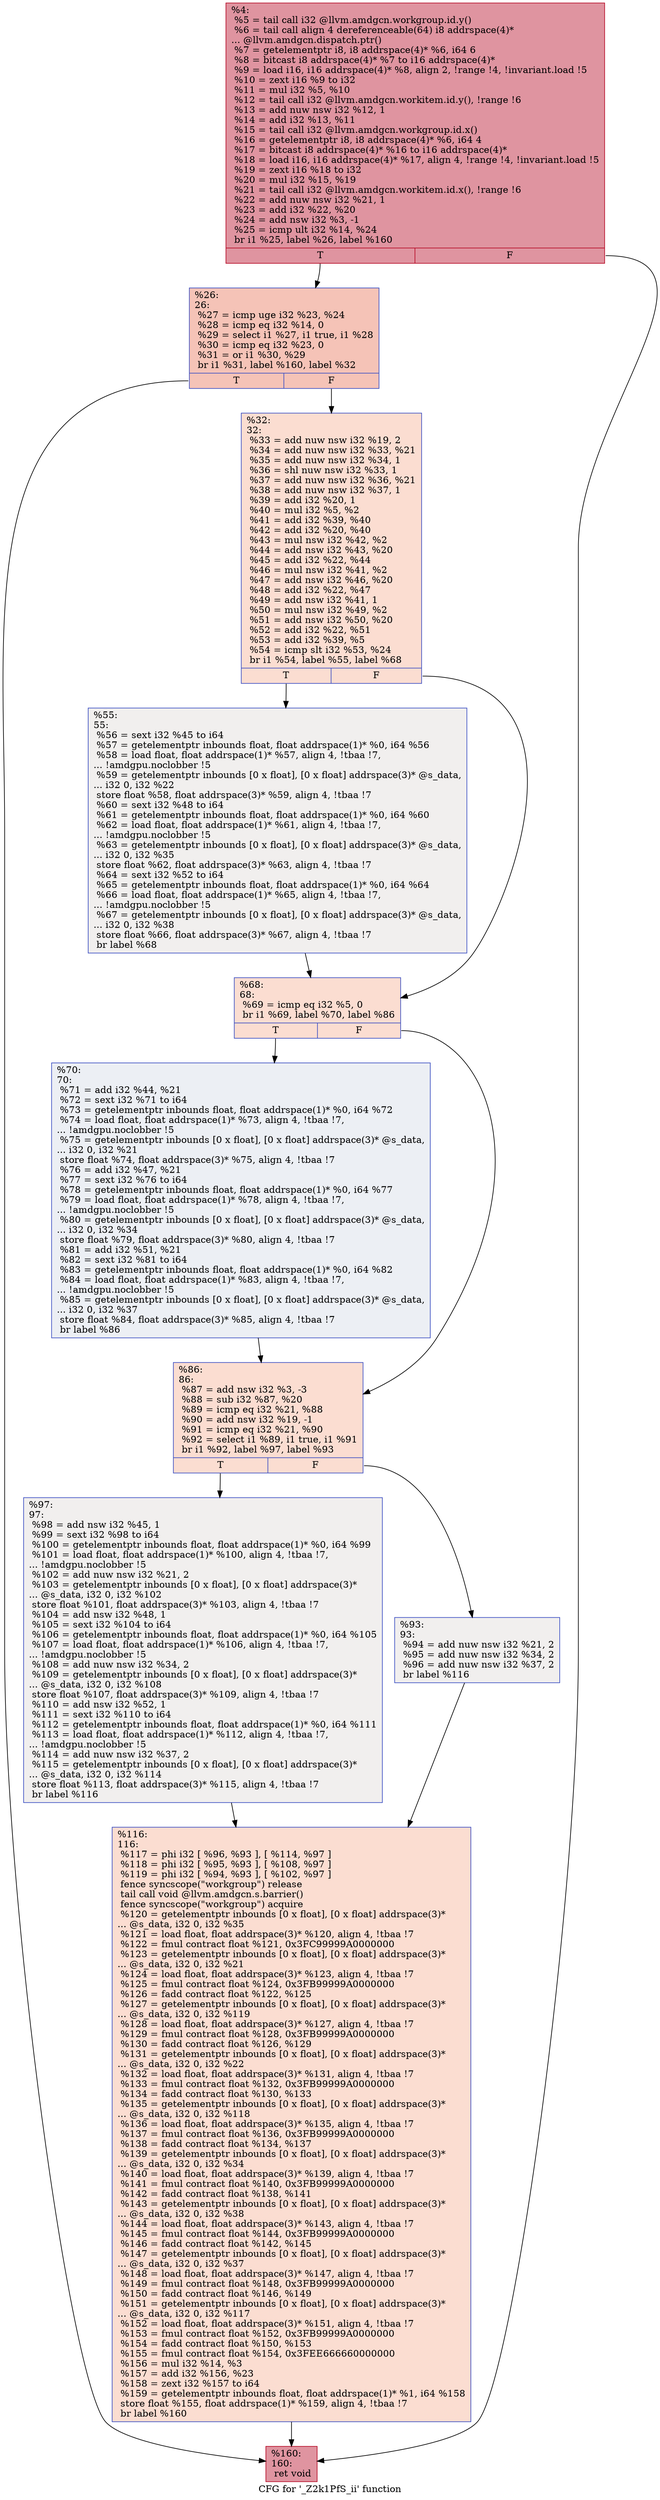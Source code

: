 digraph "CFG for '_Z2k1PfS_ii' function" {
	label="CFG for '_Z2k1PfS_ii' function";

	Node0x4a4c7f0 [shape=record,color="#b70d28ff", style=filled, fillcolor="#b70d2870",label="{%4:\l  %5 = tail call i32 @llvm.amdgcn.workgroup.id.y()\l  %6 = tail call align 4 dereferenceable(64) i8 addrspace(4)*\l... @llvm.amdgcn.dispatch.ptr()\l  %7 = getelementptr i8, i8 addrspace(4)* %6, i64 6\l  %8 = bitcast i8 addrspace(4)* %7 to i16 addrspace(4)*\l  %9 = load i16, i16 addrspace(4)* %8, align 2, !range !4, !invariant.load !5\l  %10 = zext i16 %9 to i32\l  %11 = mul i32 %5, %10\l  %12 = tail call i32 @llvm.amdgcn.workitem.id.y(), !range !6\l  %13 = add nuw nsw i32 %12, 1\l  %14 = add i32 %13, %11\l  %15 = tail call i32 @llvm.amdgcn.workgroup.id.x()\l  %16 = getelementptr i8, i8 addrspace(4)* %6, i64 4\l  %17 = bitcast i8 addrspace(4)* %16 to i16 addrspace(4)*\l  %18 = load i16, i16 addrspace(4)* %17, align 4, !range !4, !invariant.load !5\l  %19 = zext i16 %18 to i32\l  %20 = mul i32 %15, %19\l  %21 = tail call i32 @llvm.amdgcn.workitem.id.x(), !range !6\l  %22 = add nuw nsw i32 %21, 1\l  %23 = add i32 %22, %20\l  %24 = add nsw i32 %3, -1\l  %25 = icmp ult i32 %14, %24\l  br i1 %25, label %26, label %160\l|{<s0>T|<s1>F}}"];
	Node0x4a4c7f0:s0 -> Node0x4a50360;
	Node0x4a4c7f0:s1 -> Node0x4a503f0;
	Node0x4a50360 [shape=record,color="#3d50c3ff", style=filled, fillcolor="#e8765c70",label="{%26:\l26:                                               \l  %27 = icmp uge i32 %23, %24\l  %28 = icmp eq i32 %14, 0\l  %29 = select i1 %27, i1 true, i1 %28\l  %30 = icmp eq i32 %23, 0\l  %31 = or i1 %30, %29\l  br i1 %31, label %160, label %32\l|{<s0>T|<s1>F}}"];
	Node0x4a50360:s0 -> Node0x4a503f0;
	Node0x4a50360:s1 -> Node0x4a50880;
	Node0x4a50880 [shape=record,color="#3d50c3ff", style=filled, fillcolor="#f7b39670",label="{%32:\l32:                                               \l  %33 = add nuw nsw i32 %19, 2\l  %34 = add nuw nsw i32 %33, %21\l  %35 = add nuw nsw i32 %34, 1\l  %36 = shl nuw nsw i32 %33, 1\l  %37 = add nuw nsw i32 %36, %21\l  %38 = add nuw nsw i32 %37, 1\l  %39 = add i32 %20, 1\l  %40 = mul i32 %5, %2\l  %41 = add i32 %39, %40\l  %42 = add i32 %20, %40\l  %43 = mul nsw i32 %42, %2\l  %44 = add nsw i32 %43, %20\l  %45 = add i32 %22, %44\l  %46 = mul nsw i32 %41, %2\l  %47 = add nsw i32 %46, %20\l  %48 = add i32 %22, %47\l  %49 = add nsw i32 %41, 1\l  %50 = mul nsw i32 %49, %2\l  %51 = add nsw i32 %50, %20\l  %52 = add i32 %22, %51\l  %53 = add i32 %39, %5\l  %54 = icmp slt i32 %53, %24\l  br i1 %54, label %55, label %68\l|{<s0>T|<s1>F}}"];
	Node0x4a50880:s0 -> Node0x4a4ea80;
	Node0x4a50880:s1 -> Node0x4a51760;
	Node0x4a4ea80 [shape=record,color="#3d50c3ff", style=filled, fillcolor="#e0dbd870",label="{%55:\l55:                                               \l  %56 = sext i32 %45 to i64\l  %57 = getelementptr inbounds float, float addrspace(1)* %0, i64 %56\l  %58 = load float, float addrspace(1)* %57, align 4, !tbaa !7,\l... !amdgpu.noclobber !5\l  %59 = getelementptr inbounds [0 x float], [0 x float] addrspace(3)* @s_data,\l... i32 0, i32 %22\l  store float %58, float addrspace(3)* %59, align 4, !tbaa !7\l  %60 = sext i32 %48 to i64\l  %61 = getelementptr inbounds float, float addrspace(1)* %0, i64 %60\l  %62 = load float, float addrspace(1)* %61, align 4, !tbaa !7,\l... !amdgpu.noclobber !5\l  %63 = getelementptr inbounds [0 x float], [0 x float] addrspace(3)* @s_data,\l... i32 0, i32 %35\l  store float %62, float addrspace(3)* %63, align 4, !tbaa !7\l  %64 = sext i32 %52 to i64\l  %65 = getelementptr inbounds float, float addrspace(1)* %0, i64 %64\l  %66 = load float, float addrspace(1)* %65, align 4, !tbaa !7,\l... !amdgpu.noclobber !5\l  %67 = getelementptr inbounds [0 x float], [0 x float] addrspace(3)* @s_data,\l... i32 0, i32 %38\l  store float %66, float addrspace(3)* %67, align 4, !tbaa !7\l  br label %68\l}"];
	Node0x4a4ea80 -> Node0x4a51760;
	Node0x4a51760 [shape=record,color="#3d50c3ff", style=filled, fillcolor="#f7b39670",label="{%68:\l68:                                               \l  %69 = icmp eq i32 %5, 0\l  br i1 %69, label %70, label %86\l|{<s0>T|<s1>F}}"];
	Node0x4a51760:s0 -> Node0x4a52c50;
	Node0x4a51760:s1 -> Node0x4a52ca0;
	Node0x4a52c50 [shape=record,color="#3d50c3ff", style=filled, fillcolor="#d4dbe670",label="{%70:\l70:                                               \l  %71 = add i32 %44, %21\l  %72 = sext i32 %71 to i64\l  %73 = getelementptr inbounds float, float addrspace(1)* %0, i64 %72\l  %74 = load float, float addrspace(1)* %73, align 4, !tbaa !7,\l... !amdgpu.noclobber !5\l  %75 = getelementptr inbounds [0 x float], [0 x float] addrspace(3)* @s_data,\l... i32 0, i32 %21\l  store float %74, float addrspace(3)* %75, align 4, !tbaa !7\l  %76 = add i32 %47, %21\l  %77 = sext i32 %76 to i64\l  %78 = getelementptr inbounds float, float addrspace(1)* %0, i64 %77\l  %79 = load float, float addrspace(1)* %78, align 4, !tbaa !7,\l... !amdgpu.noclobber !5\l  %80 = getelementptr inbounds [0 x float], [0 x float] addrspace(3)* @s_data,\l... i32 0, i32 %34\l  store float %79, float addrspace(3)* %80, align 4, !tbaa !7\l  %81 = add i32 %51, %21\l  %82 = sext i32 %81 to i64\l  %83 = getelementptr inbounds float, float addrspace(1)* %0, i64 %82\l  %84 = load float, float addrspace(1)* %83, align 4, !tbaa !7,\l... !amdgpu.noclobber !5\l  %85 = getelementptr inbounds [0 x float], [0 x float] addrspace(3)* @s_data,\l... i32 0, i32 %37\l  store float %84, float addrspace(3)* %85, align 4, !tbaa !7\l  br label %86\l}"];
	Node0x4a52c50 -> Node0x4a52ca0;
	Node0x4a52ca0 [shape=record,color="#3d50c3ff", style=filled, fillcolor="#f7b39670",label="{%86:\l86:                                               \l  %87 = add nsw i32 %3, -3\l  %88 = sub i32 %87, %20\l  %89 = icmp eq i32 %21, %88\l  %90 = add nsw i32 %19, -1\l  %91 = icmp eq i32 %21, %90\l  %92 = select i1 %89, i1 true, i1 %91\l  br i1 %92, label %97, label %93\l|{<s0>T|<s1>F}}"];
	Node0x4a52ca0:s0 -> Node0x4a53c70;
	Node0x4a52ca0:s1 -> Node0x4a53cc0;
	Node0x4a53cc0 [shape=record,color="#3d50c3ff", style=filled, fillcolor="#e0dbd870",label="{%93:\l93:                                               \l  %94 = add nuw nsw i32 %21, 2\l  %95 = add nuw nsw i32 %34, 2\l  %96 = add nuw nsw i32 %37, 2\l  br label %116\l}"];
	Node0x4a53cc0 -> Node0x4a53fb0;
	Node0x4a53c70 [shape=record,color="#3d50c3ff", style=filled, fillcolor="#e0dbd870",label="{%97:\l97:                                               \l  %98 = add nsw i32 %45, 1\l  %99 = sext i32 %98 to i64\l  %100 = getelementptr inbounds float, float addrspace(1)* %0, i64 %99\l  %101 = load float, float addrspace(1)* %100, align 4, !tbaa !7,\l... !amdgpu.noclobber !5\l  %102 = add nuw nsw i32 %21, 2\l  %103 = getelementptr inbounds [0 x float], [0 x float] addrspace(3)*\l... @s_data, i32 0, i32 %102\l  store float %101, float addrspace(3)* %103, align 4, !tbaa !7\l  %104 = add nsw i32 %48, 1\l  %105 = sext i32 %104 to i64\l  %106 = getelementptr inbounds float, float addrspace(1)* %0, i64 %105\l  %107 = load float, float addrspace(1)* %106, align 4, !tbaa !7,\l... !amdgpu.noclobber !5\l  %108 = add nuw nsw i32 %34, 2\l  %109 = getelementptr inbounds [0 x float], [0 x float] addrspace(3)*\l... @s_data, i32 0, i32 %108\l  store float %107, float addrspace(3)* %109, align 4, !tbaa !7\l  %110 = add nsw i32 %52, 1\l  %111 = sext i32 %110 to i64\l  %112 = getelementptr inbounds float, float addrspace(1)* %0, i64 %111\l  %113 = load float, float addrspace(1)* %112, align 4, !tbaa !7,\l... !amdgpu.noclobber !5\l  %114 = add nuw nsw i32 %37, 2\l  %115 = getelementptr inbounds [0 x float], [0 x float] addrspace(3)*\l... @s_data, i32 0, i32 %114\l  store float %113, float addrspace(3)* %115, align 4, !tbaa !7\l  br label %116\l}"];
	Node0x4a53c70 -> Node0x4a53fb0;
	Node0x4a53fb0 [shape=record,color="#3d50c3ff", style=filled, fillcolor="#f7b39670",label="{%116:\l116:                                              \l  %117 = phi i32 [ %96, %93 ], [ %114, %97 ]\l  %118 = phi i32 [ %95, %93 ], [ %108, %97 ]\l  %119 = phi i32 [ %94, %93 ], [ %102, %97 ]\l  fence syncscope(\"workgroup\") release\l  tail call void @llvm.amdgcn.s.barrier()\l  fence syncscope(\"workgroup\") acquire\l  %120 = getelementptr inbounds [0 x float], [0 x float] addrspace(3)*\l... @s_data, i32 0, i32 %35\l  %121 = load float, float addrspace(3)* %120, align 4, !tbaa !7\l  %122 = fmul contract float %121, 0x3FC99999A0000000\l  %123 = getelementptr inbounds [0 x float], [0 x float] addrspace(3)*\l... @s_data, i32 0, i32 %21\l  %124 = load float, float addrspace(3)* %123, align 4, !tbaa !7\l  %125 = fmul contract float %124, 0x3FB99999A0000000\l  %126 = fadd contract float %122, %125\l  %127 = getelementptr inbounds [0 x float], [0 x float] addrspace(3)*\l... @s_data, i32 0, i32 %119\l  %128 = load float, float addrspace(3)* %127, align 4, !tbaa !7\l  %129 = fmul contract float %128, 0x3FB99999A0000000\l  %130 = fadd contract float %126, %129\l  %131 = getelementptr inbounds [0 x float], [0 x float] addrspace(3)*\l... @s_data, i32 0, i32 %22\l  %132 = load float, float addrspace(3)* %131, align 4, !tbaa !7\l  %133 = fmul contract float %132, 0x3FB99999A0000000\l  %134 = fadd contract float %130, %133\l  %135 = getelementptr inbounds [0 x float], [0 x float] addrspace(3)*\l... @s_data, i32 0, i32 %118\l  %136 = load float, float addrspace(3)* %135, align 4, !tbaa !7\l  %137 = fmul contract float %136, 0x3FB99999A0000000\l  %138 = fadd contract float %134, %137\l  %139 = getelementptr inbounds [0 x float], [0 x float] addrspace(3)*\l... @s_data, i32 0, i32 %34\l  %140 = load float, float addrspace(3)* %139, align 4, !tbaa !7\l  %141 = fmul contract float %140, 0x3FB99999A0000000\l  %142 = fadd contract float %138, %141\l  %143 = getelementptr inbounds [0 x float], [0 x float] addrspace(3)*\l... @s_data, i32 0, i32 %38\l  %144 = load float, float addrspace(3)* %143, align 4, !tbaa !7\l  %145 = fmul contract float %144, 0x3FB99999A0000000\l  %146 = fadd contract float %142, %145\l  %147 = getelementptr inbounds [0 x float], [0 x float] addrspace(3)*\l... @s_data, i32 0, i32 %37\l  %148 = load float, float addrspace(3)* %147, align 4, !tbaa !7\l  %149 = fmul contract float %148, 0x3FB99999A0000000\l  %150 = fadd contract float %146, %149\l  %151 = getelementptr inbounds [0 x float], [0 x float] addrspace(3)*\l... @s_data, i32 0, i32 %117\l  %152 = load float, float addrspace(3)* %151, align 4, !tbaa !7\l  %153 = fmul contract float %152, 0x3FB99999A0000000\l  %154 = fadd contract float %150, %153\l  %155 = fmul contract float %154, 0x3FEE666660000000\l  %156 = mul i32 %14, %3\l  %157 = add i32 %156, %23\l  %158 = zext i32 %157 to i64\l  %159 = getelementptr inbounds float, float addrspace(1)* %1, i64 %158\l  store float %155, float addrspace(1)* %159, align 4, !tbaa !7\l  br label %160\l}"];
	Node0x4a53fb0 -> Node0x4a503f0;
	Node0x4a503f0 [shape=record,color="#b70d28ff", style=filled, fillcolor="#b70d2870",label="{%160:\l160:                                              \l  ret void\l}"];
}
